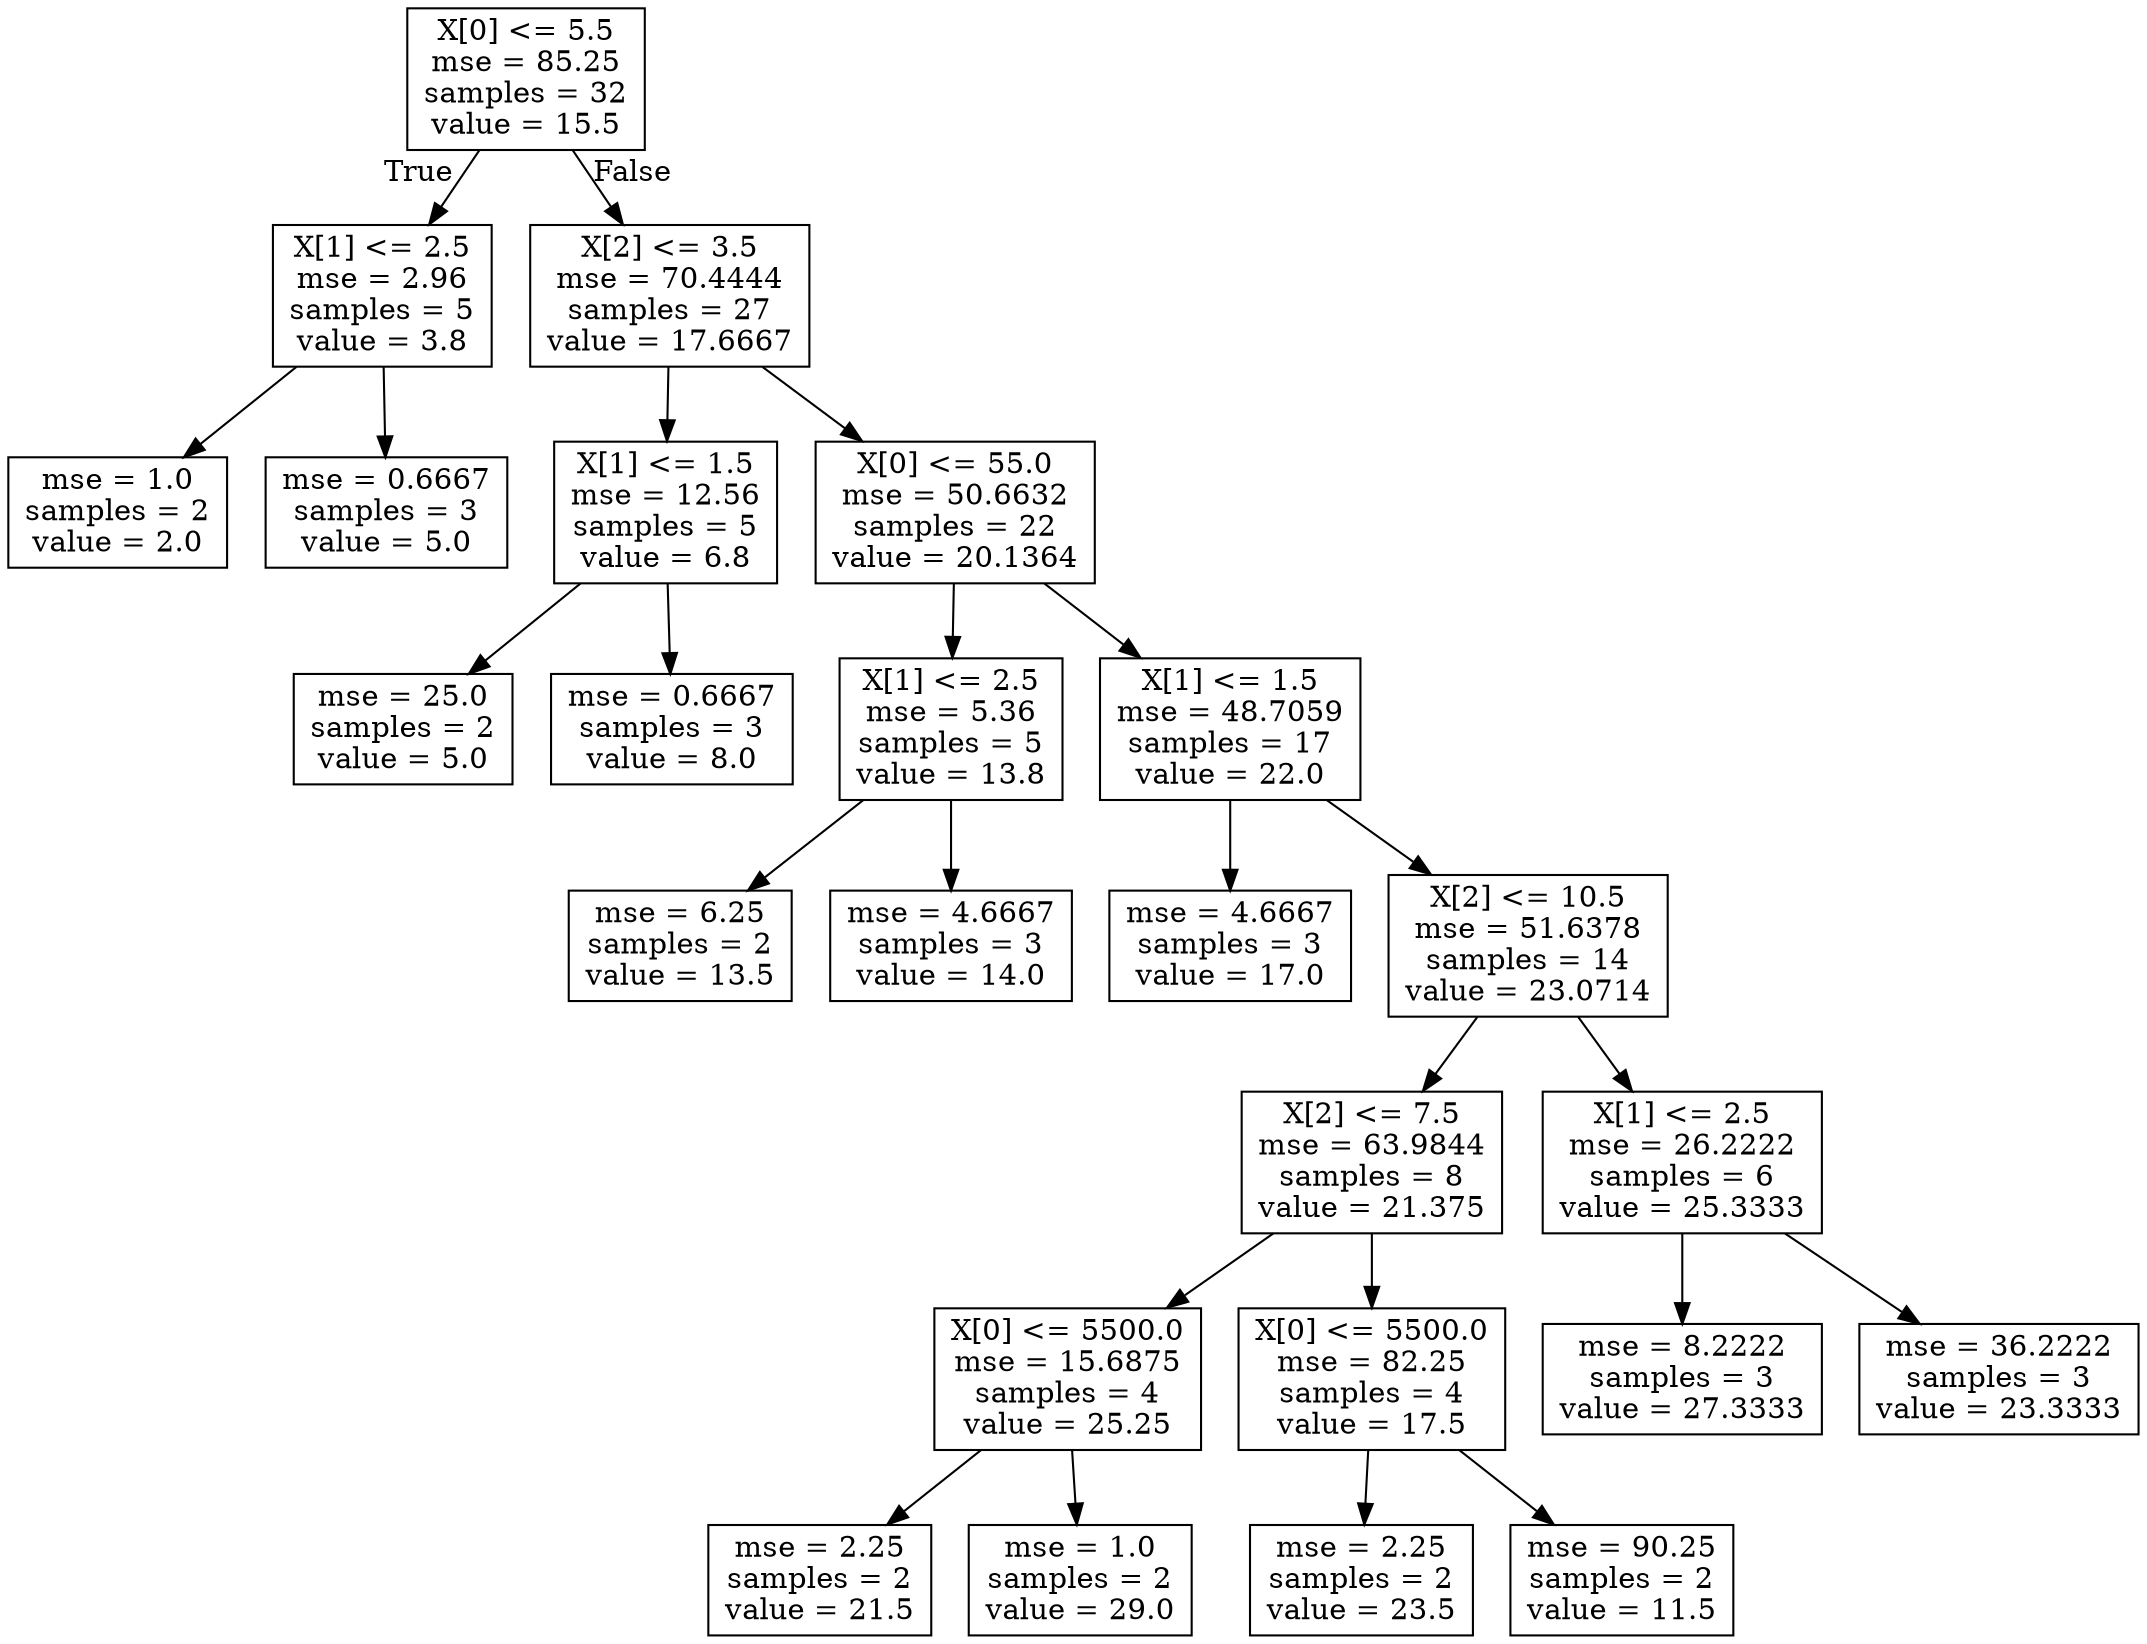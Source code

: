 digraph Tree {
node [shape=box] ;
0 [label="X[0] <= 5.5\nmse = 85.25\nsamples = 32\nvalue = 15.5"] ;
1 [label="X[1] <= 2.5\nmse = 2.96\nsamples = 5\nvalue = 3.8"] ;
0 -> 1 [labeldistance=2.5, labelangle=45, headlabel="True"] ;
2 [label="mse = 1.0\nsamples = 2\nvalue = 2.0"] ;
1 -> 2 ;
3 [label="mse = 0.6667\nsamples = 3\nvalue = 5.0"] ;
1 -> 3 ;
4 [label="X[2] <= 3.5\nmse = 70.4444\nsamples = 27\nvalue = 17.6667"] ;
0 -> 4 [labeldistance=2.5, labelangle=-45, headlabel="False"] ;
5 [label="X[1] <= 1.5\nmse = 12.56\nsamples = 5\nvalue = 6.8"] ;
4 -> 5 ;
6 [label="mse = 25.0\nsamples = 2\nvalue = 5.0"] ;
5 -> 6 ;
7 [label="mse = 0.6667\nsamples = 3\nvalue = 8.0"] ;
5 -> 7 ;
8 [label="X[0] <= 55.0\nmse = 50.6632\nsamples = 22\nvalue = 20.1364"] ;
4 -> 8 ;
9 [label="X[1] <= 2.5\nmse = 5.36\nsamples = 5\nvalue = 13.8"] ;
8 -> 9 ;
10 [label="mse = 6.25\nsamples = 2\nvalue = 13.5"] ;
9 -> 10 ;
11 [label="mse = 4.6667\nsamples = 3\nvalue = 14.0"] ;
9 -> 11 ;
12 [label="X[1] <= 1.5\nmse = 48.7059\nsamples = 17\nvalue = 22.0"] ;
8 -> 12 ;
13 [label="mse = 4.6667\nsamples = 3\nvalue = 17.0"] ;
12 -> 13 ;
14 [label="X[2] <= 10.5\nmse = 51.6378\nsamples = 14\nvalue = 23.0714"] ;
12 -> 14 ;
15 [label="X[2] <= 7.5\nmse = 63.9844\nsamples = 8\nvalue = 21.375"] ;
14 -> 15 ;
16 [label="X[0] <= 5500.0\nmse = 15.6875\nsamples = 4\nvalue = 25.25"] ;
15 -> 16 ;
17 [label="mse = 2.25\nsamples = 2\nvalue = 21.5"] ;
16 -> 17 ;
18 [label="mse = 1.0\nsamples = 2\nvalue = 29.0"] ;
16 -> 18 ;
19 [label="X[0] <= 5500.0\nmse = 82.25\nsamples = 4\nvalue = 17.5"] ;
15 -> 19 ;
20 [label="mse = 2.25\nsamples = 2\nvalue = 23.5"] ;
19 -> 20 ;
21 [label="mse = 90.25\nsamples = 2\nvalue = 11.5"] ;
19 -> 21 ;
22 [label="X[1] <= 2.5\nmse = 26.2222\nsamples = 6\nvalue = 25.3333"] ;
14 -> 22 ;
23 [label="mse = 8.2222\nsamples = 3\nvalue = 27.3333"] ;
22 -> 23 ;
24 [label="mse = 36.2222\nsamples = 3\nvalue = 23.3333"] ;
22 -> 24 ;
}